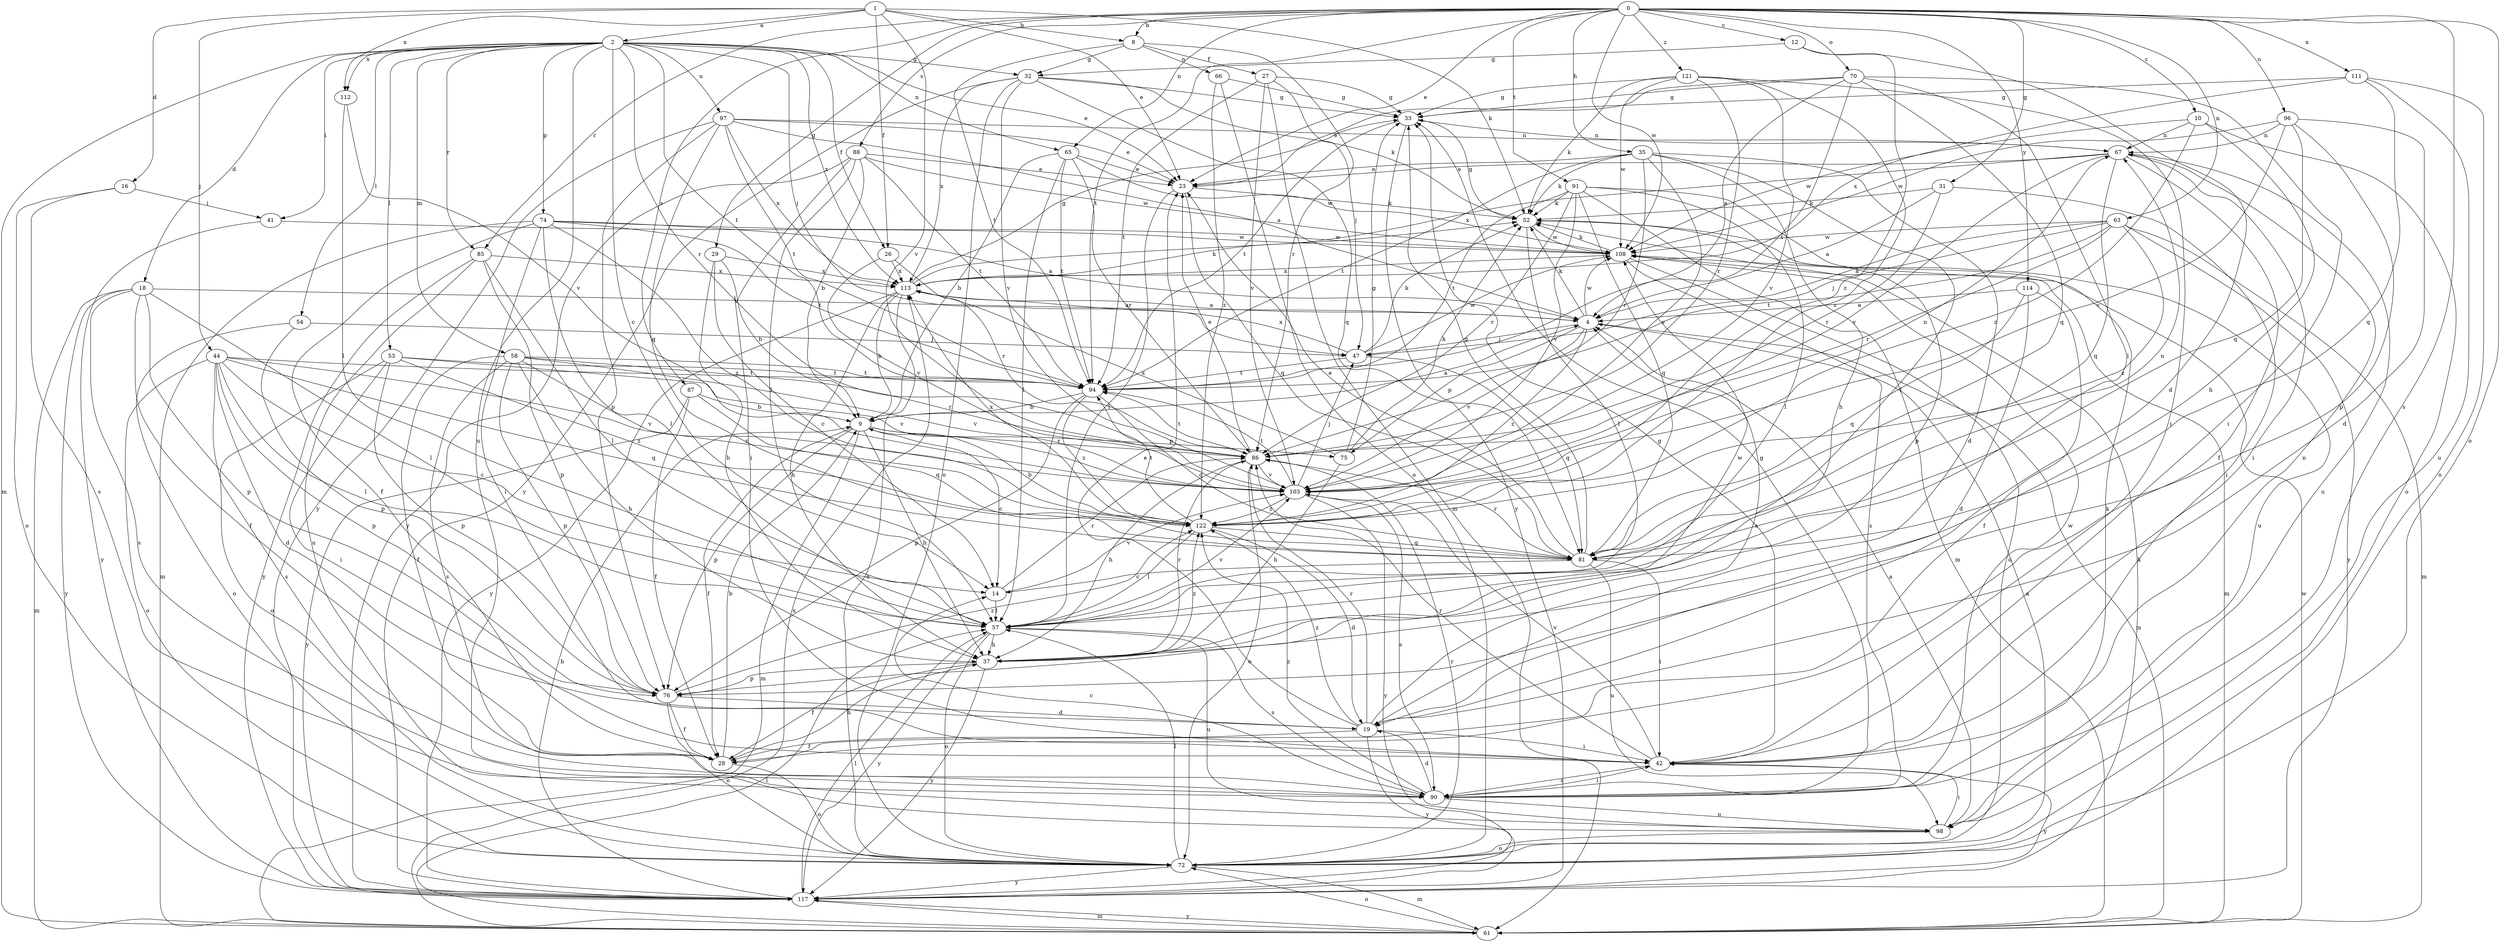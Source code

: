 strict digraph  {
0;
1;
2;
4;
8;
9;
10;
12;
14;
16;
18;
19;
23;
26;
27;
28;
29;
31;
32;
33;
35;
37;
41;
42;
44;
47;
52;
53;
54;
57;
58;
61;
63;
65;
66;
67;
70;
72;
74;
75;
76;
81;
85;
86;
87;
88;
90;
91;
94;
96;
97;
98;
103;
108;
111;
112;
113;
114;
117;
121;
122;
0 -> 8  [label=b];
0 -> 10  [label=c];
0 -> 12  [label=c];
0 -> 23  [label=e];
0 -> 29  [label=g];
0 -> 31  [label=g];
0 -> 35  [label=h];
0 -> 63  [label=n];
0 -> 65  [label=n];
0 -> 70  [label=o];
0 -> 72  [label=o];
0 -> 85  [label=r];
0 -> 87  [label=s];
0 -> 88  [label=s];
0 -> 90  [label=s];
0 -> 91  [label=t];
0 -> 94  [label=t];
0 -> 96  [label=u];
0 -> 108  [label=w];
0 -> 111  [label=x];
0 -> 114  [label=y];
0 -> 121  [label=z];
1 -> 2  [label=a];
1 -> 8  [label=b];
1 -> 16  [label=d];
1 -> 23  [label=e];
1 -> 26  [label=f];
1 -> 44  [label=j];
1 -> 52  [label=k];
1 -> 103  [label=v];
1 -> 112  [label=x];
2 -> 14  [label=c];
2 -> 18  [label=d];
2 -> 23  [label=e];
2 -> 26  [label=f];
2 -> 32  [label=g];
2 -> 41  [label=i];
2 -> 47  [label=j];
2 -> 53  [label=l];
2 -> 54  [label=l];
2 -> 58  [label=m];
2 -> 61  [label=m];
2 -> 65  [label=n];
2 -> 74  [label=p];
2 -> 85  [label=r];
2 -> 86  [label=r];
2 -> 94  [label=t];
2 -> 97  [label=u];
2 -> 98  [label=u];
2 -> 112  [label=x];
2 -> 113  [label=x];
4 -> 47  [label=j];
4 -> 52  [label=k];
4 -> 61  [label=m];
4 -> 75  [label=p];
4 -> 103  [label=v];
4 -> 108  [label=w];
4 -> 122  [label=z];
8 -> 27  [label=f];
8 -> 32  [label=g];
8 -> 66  [label=n];
8 -> 86  [label=r];
8 -> 94  [label=t];
9 -> 4  [label=a];
9 -> 14  [label=c];
9 -> 28  [label=f];
9 -> 37  [label=h];
9 -> 61  [label=m];
9 -> 75  [label=p];
9 -> 76  [label=p];
9 -> 86  [label=r];
10 -> 37  [label=h];
10 -> 67  [label=n];
10 -> 72  [label=o];
10 -> 108  [label=w];
10 -> 122  [label=z];
12 -> 19  [label=d];
12 -> 32  [label=g];
12 -> 122  [label=z];
14 -> 57  [label=l];
14 -> 86  [label=r];
14 -> 103  [label=v];
16 -> 41  [label=i];
16 -> 72  [label=o];
16 -> 90  [label=s];
18 -> 4  [label=a];
18 -> 28  [label=f];
18 -> 57  [label=l];
18 -> 61  [label=m];
18 -> 76  [label=p];
18 -> 90  [label=s];
18 -> 117  [label=y];
19 -> 4  [label=a];
19 -> 23  [label=e];
19 -> 28  [label=f];
19 -> 42  [label=i];
19 -> 86  [label=r];
19 -> 117  [label=y];
19 -> 122  [label=z];
23 -> 52  [label=k];
23 -> 57  [label=l];
23 -> 81  [label=q];
26 -> 86  [label=r];
26 -> 103  [label=v];
26 -> 113  [label=x];
27 -> 33  [label=g];
27 -> 47  [label=j];
27 -> 61  [label=m];
27 -> 94  [label=t];
27 -> 103  [label=v];
28 -> 9  [label=b];
28 -> 37  [label=h];
28 -> 72  [label=o];
29 -> 9  [label=b];
29 -> 14  [label=c];
29 -> 37  [label=h];
29 -> 113  [label=x];
31 -> 4  [label=a];
31 -> 42  [label=i];
31 -> 52  [label=k];
31 -> 86  [label=r];
32 -> 33  [label=g];
32 -> 52  [label=k];
32 -> 72  [label=o];
32 -> 81  [label=q];
32 -> 103  [label=v];
32 -> 113  [label=x];
32 -> 117  [label=y];
33 -> 67  [label=n];
33 -> 94  [label=t];
33 -> 117  [label=y];
35 -> 19  [label=d];
35 -> 23  [label=e];
35 -> 37  [label=h];
35 -> 52  [label=k];
35 -> 57  [label=l];
35 -> 86  [label=r];
35 -> 94  [label=t];
35 -> 103  [label=v];
37 -> 28  [label=f];
37 -> 76  [label=p];
37 -> 86  [label=r];
37 -> 108  [label=w];
37 -> 117  [label=y];
37 -> 122  [label=z];
41 -> 108  [label=w];
41 -> 117  [label=y];
42 -> 33  [label=g];
42 -> 67  [label=n];
42 -> 86  [label=r];
42 -> 90  [label=s];
42 -> 103  [label=v];
42 -> 117  [label=y];
44 -> 14  [label=c];
44 -> 19  [label=d];
44 -> 57  [label=l];
44 -> 72  [label=o];
44 -> 76  [label=p];
44 -> 81  [label=q];
44 -> 90  [label=s];
44 -> 94  [label=t];
44 -> 103  [label=v];
47 -> 52  [label=k];
47 -> 81  [label=q];
47 -> 94  [label=t];
47 -> 108  [label=w];
47 -> 113  [label=x];
52 -> 33  [label=g];
52 -> 57  [label=l];
52 -> 98  [label=u];
52 -> 108  [label=w];
53 -> 42  [label=i];
53 -> 72  [label=o];
53 -> 76  [label=p];
53 -> 94  [label=t];
53 -> 103  [label=v];
53 -> 122  [label=z];
54 -> 47  [label=j];
54 -> 72  [label=o];
54 -> 76  [label=p];
57 -> 37  [label=h];
57 -> 72  [label=o];
57 -> 90  [label=s];
57 -> 98  [label=u];
57 -> 103  [label=v];
57 -> 117  [label=y];
58 -> 28  [label=f];
58 -> 37  [label=h];
58 -> 76  [label=p];
58 -> 86  [label=r];
58 -> 90  [label=s];
58 -> 94  [label=t];
58 -> 103  [label=v];
58 -> 122  [label=z];
61 -> 57  [label=l];
61 -> 72  [label=o];
61 -> 108  [label=w];
61 -> 113  [label=x];
61 -> 117  [label=y];
63 -> 4  [label=a];
63 -> 47  [label=j];
63 -> 61  [label=m];
63 -> 86  [label=r];
63 -> 94  [label=t];
63 -> 108  [label=w];
63 -> 117  [label=y];
63 -> 122  [label=z];
65 -> 9  [label=b];
65 -> 23  [label=e];
65 -> 57  [label=l];
65 -> 86  [label=r];
65 -> 94  [label=t];
65 -> 108  [label=w];
66 -> 33  [label=g];
66 -> 72  [label=o];
66 -> 122  [label=z];
67 -> 23  [label=e];
67 -> 28  [label=f];
67 -> 42  [label=i];
67 -> 81  [label=q];
67 -> 98  [label=u];
67 -> 103  [label=v];
67 -> 113  [label=x];
70 -> 4  [label=a];
70 -> 23  [label=e];
70 -> 33  [label=g];
70 -> 42  [label=i];
70 -> 57  [label=l];
70 -> 81  [label=q];
70 -> 94  [label=t];
72 -> 4  [label=a];
72 -> 57  [label=l];
72 -> 61  [label=m];
72 -> 86  [label=r];
72 -> 117  [label=y];
74 -> 4  [label=a];
74 -> 28  [label=f];
74 -> 42  [label=i];
74 -> 57  [label=l];
74 -> 61  [label=m];
74 -> 94  [label=t];
74 -> 108  [label=w];
74 -> 122  [label=z];
75 -> 33  [label=g];
75 -> 37  [label=h];
75 -> 52  [label=k];
75 -> 113  [label=x];
76 -> 19  [label=d];
76 -> 28  [label=f];
76 -> 72  [label=o];
76 -> 122  [label=z];
81 -> 14  [label=c];
81 -> 23  [label=e];
81 -> 33  [label=g];
81 -> 42  [label=i];
81 -> 67  [label=n];
81 -> 86  [label=r];
81 -> 98  [label=u];
85 -> 57  [label=l];
85 -> 76  [label=p];
85 -> 98  [label=u];
85 -> 113  [label=x];
85 -> 117  [label=y];
86 -> 23  [label=e];
86 -> 37  [label=h];
86 -> 72  [label=o];
86 -> 94  [label=t];
86 -> 103  [label=v];
87 -> 9  [label=b];
87 -> 28  [label=f];
87 -> 81  [label=q];
87 -> 117  [label=y];
88 -> 9  [label=b];
88 -> 23  [label=e];
88 -> 42  [label=i];
88 -> 57  [label=l];
88 -> 94  [label=t];
88 -> 108  [label=w];
88 -> 117  [label=y];
90 -> 14  [label=c];
90 -> 19  [label=d];
90 -> 33  [label=g];
90 -> 42  [label=i];
90 -> 52  [label=k];
90 -> 98  [label=u];
90 -> 108  [label=w];
90 -> 122  [label=z];
91 -> 52  [label=k];
91 -> 57  [label=l];
91 -> 61  [label=m];
91 -> 76  [label=p];
91 -> 81  [label=q];
91 -> 86  [label=r];
91 -> 94  [label=t];
91 -> 103  [label=v];
94 -> 9  [label=b];
94 -> 76  [label=p];
94 -> 81  [label=q];
94 -> 122  [label=z];
96 -> 19  [label=d];
96 -> 67  [label=n];
96 -> 76  [label=p];
96 -> 81  [label=q];
96 -> 103  [label=v];
96 -> 108  [label=w];
97 -> 4  [label=a];
97 -> 23  [label=e];
97 -> 67  [label=n];
97 -> 76  [label=p];
97 -> 81  [label=q];
97 -> 94  [label=t];
97 -> 113  [label=x];
97 -> 117  [label=y];
98 -> 4  [label=a];
98 -> 42  [label=i];
98 -> 72  [label=o];
103 -> 47  [label=j];
103 -> 67  [label=n];
103 -> 90  [label=s];
103 -> 94  [label=t];
103 -> 117  [label=y];
103 -> 122  [label=z];
108 -> 52  [label=k];
108 -> 61  [label=m];
108 -> 72  [label=o];
108 -> 90  [label=s];
108 -> 113  [label=x];
111 -> 33  [label=g];
111 -> 72  [label=o];
111 -> 81  [label=q];
111 -> 98  [label=u];
111 -> 113  [label=x];
112 -> 57  [label=l];
112 -> 103  [label=v];
113 -> 4  [label=a];
113 -> 9  [label=b];
113 -> 33  [label=g];
113 -> 37  [label=h];
113 -> 52  [label=k];
113 -> 72  [label=o];
113 -> 117  [label=y];
114 -> 4  [label=a];
114 -> 19  [label=d];
114 -> 28  [label=f];
114 -> 81  [label=q];
117 -> 9  [label=b];
117 -> 52  [label=k];
117 -> 57  [label=l];
117 -> 61  [label=m];
121 -> 33  [label=g];
121 -> 42  [label=i];
121 -> 52  [label=k];
121 -> 86  [label=r];
121 -> 103  [label=v];
121 -> 108  [label=w];
121 -> 122  [label=z];
122 -> 9  [label=b];
122 -> 19  [label=d];
122 -> 57  [label=l];
122 -> 81  [label=q];
122 -> 94  [label=t];
122 -> 113  [label=x];
}
